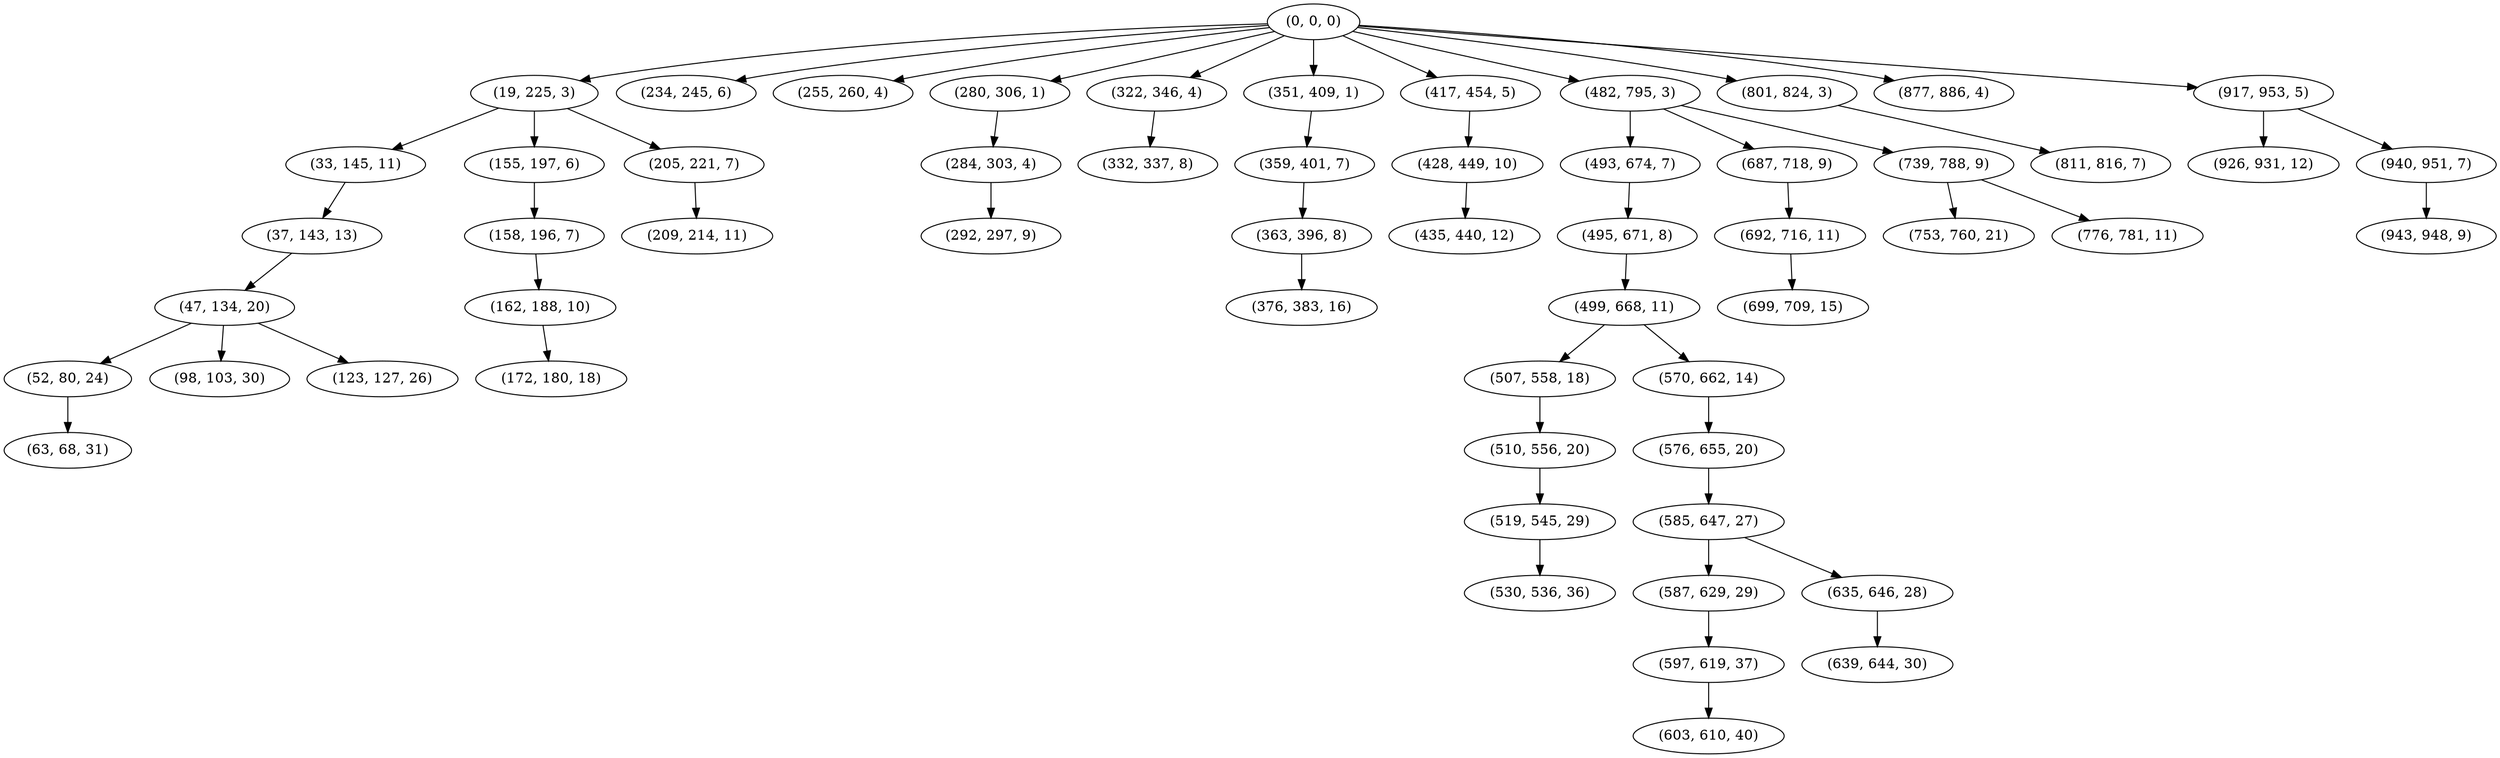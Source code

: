 digraph tree {
    "(0, 0, 0)";
    "(19, 225, 3)";
    "(33, 145, 11)";
    "(37, 143, 13)";
    "(47, 134, 20)";
    "(52, 80, 24)";
    "(63, 68, 31)";
    "(98, 103, 30)";
    "(123, 127, 26)";
    "(155, 197, 6)";
    "(158, 196, 7)";
    "(162, 188, 10)";
    "(172, 180, 18)";
    "(205, 221, 7)";
    "(209, 214, 11)";
    "(234, 245, 6)";
    "(255, 260, 4)";
    "(280, 306, 1)";
    "(284, 303, 4)";
    "(292, 297, 9)";
    "(322, 346, 4)";
    "(332, 337, 8)";
    "(351, 409, 1)";
    "(359, 401, 7)";
    "(363, 396, 8)";
    "(376, 383, 16)";
    "(417, 454, 5)";
    "(428, 449, 10)";
    "(435, 440, 12)";
    "(482, 795, 3)";
    "(493, 674, 7)";
    "(495, 671, 8)";
    "(499, 668, 11)";
    "(507, 558, 18)";
    "(510, 556, 20)";
    "(519, 545, 29)";
    "(530, 536, 36)";
    "(570, 662, 14)";
    "(576, 655, 20)";
    "(585, 647, 27)";
    "(587, 629, 29)";
    "(597, 619, 37)";
    "(603, 610, 40)";
    "(635, 646, 28)";
    "(639, 644, 30)";
    "(687, 718, 9)";
    "(692, 716, 11)";
    "(699, 709, 15)";
    "(739, 788, 9)";
    "(753, 760, 21)";
    "(776, 781, 11)";
    "(801, 824, 3)";
    "(811, 816, 7)";
    "(877, 886, 4)";
    "(917, 953, 5)";
    "(926, 931, 12)";
    "(940, 951, 7)";
    "(943, 948, 9)";
    "(0, 0, 0)" -> "(19, 225, 3)";
    "(0, 0, 0)" -> "(234, 245, 6)";
    "(0, 0, 0)" -> "(255, 260, 4)";
    "(0, 0, 0)" -> "(280, 306, 1)";
    "(0, 0, 0)" -> "(322, 346, 4)";
    "(0, 0, 0)" -> "(351, 409, 1)";
    "(0, 0, 0)" -> "(417, 454, 5)";
    "(0, 0, 0)" -> "(482, 795, 3)";
    "(0, 0, 0)" -> "(801, 824, 3)";
    "(0, 0, 0)" -> "(877, 886, 4)";
    "(0, 0, 0)" -> "(917, 953, 5)";
    "(19, 225, 3)" -> "(33, 145, 11)";
    "(19, 225, 3)" -> "(155, 197, 6)";
    "(19, 225, 3)" -> "(205, 221, 7)";
    "(33, 145, 11)" -> "(37, 143, 13)";
    "(37, 143, 13)" -> "(47, 134, 20)";
    "(47, 134, 20)" -> "(52, 80, 24)";
    "(47, 134, 20)" -> "(98, 103, 30)";
    "(47, 134, 20)" -> "(123, 127, 26)";
    "(52, 80, 24)" -> "(63, 68, 31)";
    "(155, 197, 6)" -> "(158, 196, 7)";
    "(158, 196, 7)" -> "(162, 188, 10)";
    "(162, 188, 10)" -> "(172, 180, 18)";
    "(205, 221, 7)" -> "(209, 214, 11)";
    "(280, 306, 1)" -> "(284, 303, 4)";
    "(284, 303, 4)" -> "(292, 297, 9)";
    "(322, 346, 4)" -> "(332, 337, 8)";
    "(351, 409, 1)" -> "(359, 401, 7)";
    "(359, 401, 7)" -> "(363, 396, 8)";
    "(363, 396, 8)" -> "(376, 383, 16)";
    "(417, 454, 5)" -> "(428, 449, 10)";
    "(428, 449, 10)" -> "(435, 440, 12)";
    "(482, 795, 3)" -> "(493, 674, 7)";
    "(482, 795, 3)" -> "(687, 718, 9)";
    "(482, 795, 3)" -> "(739, 788, 9)";
    "(493, 674, 7)" -> "(495, 671, 8)";
    "(495, 671, 8)" -> "(499, 668, 11)";
    "(499, 668, 11)" -> "(507, 558, 18)";
    "(499, 668, 11)" -> "(570, 662, 14)";
    "(507, 558, 18)" -> "(510, 556, 20)";
    "(510, 556, 20)" -> "(519, 545, 29)";
    "(519, 545, 29)" -> "(530, 536, 36)";
    "(570, 662, 14)" -> "(576, 655, 20)";
    "(576, 655, 20)" -> "(585, 647, 27)";
    "(585, 647, 27)" -> "(587, 629, 29)";
    "(585, 647, 27)" -> "(635, 646, 28)";
    "(587, 629, 29)" -> "(597, 619, 37)";
    "(597, 619, 37)" -> "(603, 610, 40)";
    "(635, 646, 28)" -> "(639, 644, 30)";
    "(687, 718, 9)" -> "(692, 716, 11)";
    "(692, 716, 11)" -> "(699, 709, 15)";
    "(739, 788, 9)" -> "(753, 760, 21)";
    "(739, 788, 9)" -> "(776, 781, 11)";
    "(801, 824, 3)" -> "(811, 816, 7)";
    "(917, 953, 5)" -> "(926, 931, 12)";
    "(917, 953, 5)" -> "(940, 951, 7)";
    "(940, 951, 7)" -> "(943, 948, 9)";
}
